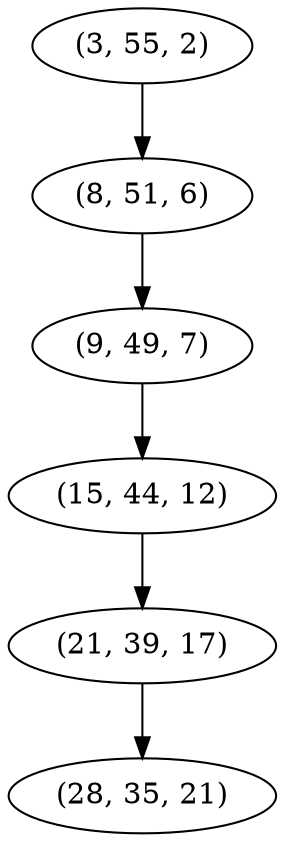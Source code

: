 digraph tree {
    "(3, 55, 2)";
    "(8, 51, 6)";
    "(9, 49, 7)";
    "(15, 44, 12)";
    "(21, 39, 17)";
    "(28, 35, 21)";
    "(3, 55, 2)" -> "(8, 51, 6)";
    "(8, 51, 6)" -> "(9, 49, 7)";
    "(9, 49, 7)" -> "(15, 44, 12)";
    "(15, 44, 12)" -> "(21, 39, 17)";
    "(21, 39, 17)" -> "(28, 35, 21)";
}
